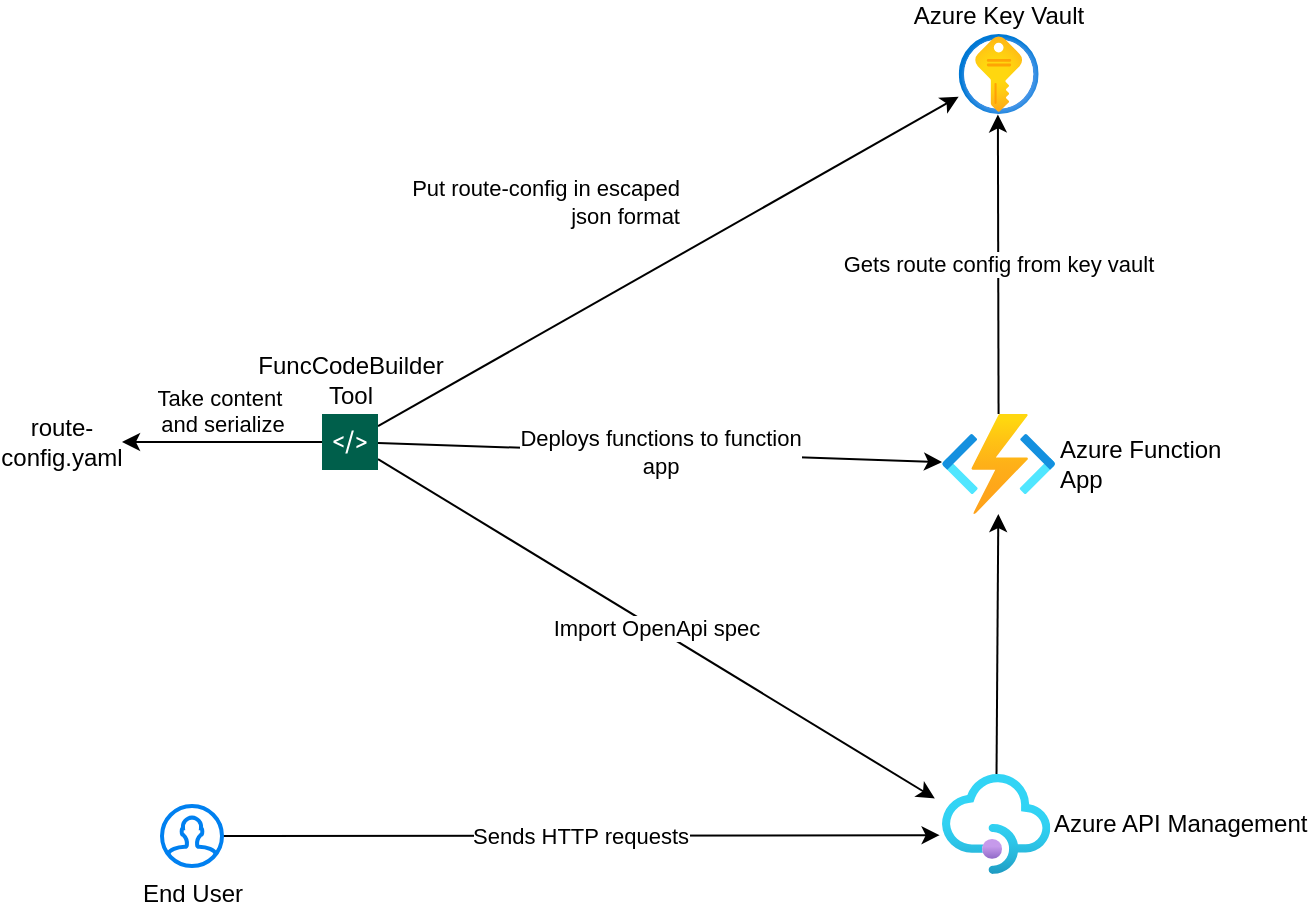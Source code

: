 <mxfile version="15.8.4" type="device"><diagram id="cBvqUXry7eQkjUFDf-XF" name="Page-1"><mxGraphModel dx="1038" dy="547" grid="1" gridSize="10" guides="1" tooltips="1" connect="1" arrows="1" fold="1" page="1" pageScale="1" pageWidth="850" pageHeight="1100" math="0" shadow="0"><root><mxCell id="0"/><mxCell id="1" parent="0"/><mxCell id="HWflMZ4aBFzKJfdXhTHT-3" value="Take content&amp;nbsp;&lt;br&gt;and serialize" style="rounded=0;orthogonalLoop=1;jettySize=auto;html=1;entryX=1;entryY=0.5;entryDx=0;entryDy=0;labelPosition=center;verticalLabelPosition=top;align=center;verticalAlign=bottom;" edge="1" parent="1" source="HWflMZ4aBFzKJfdXhTHT-1" target="HWflMZ4aBFzKJfdXhTHT-2"><mxGeometry relative="1" as="geometry"/></mxCell><mxCell id="HWflMZ4aBFzKJfdXhTHT-5" value="Put route-config in escaped&lt;br&gt;json format" style="edgeStyle=none;rounded=0;orthogonalLoop=1;jettySize=auto;html=1;labelPosition=left;verticalLabelPosition=middle;align=right;verticalAlign=middle;" edge="1" parent="1" source="HWflMZ4aBFzKJfdXhTHT-1" target="HWflMZ4aBFzKJfdXhTHT-4"><mxGeometry x="0.123" y="23" relative="1" as="geometry"><mxPoint as="offset"/></mxGeometry></mxCell><mxCell id="HWflMZ4aBFzKJfdXhTHT-8" value="Deploys functions to function&lt;br&gt;app" style="edgeStyle=none;rounded=0;orthogonalLoop=1;jettySize=auto;html=1;" edge="1" parent="1" source="HWflMZ4aBFzKJfdXhTHT-1" target="HWflMZ4aBFzKJfdXhTHT-6"><mxGeometry relative="1" as="geometry"/></mxCell><mxCell id="HWflMZ4aBFzKJfdXhTHT-11" value="Import OpenApi spec" style="edgeStyle=none;rounded=0;orthogonalLoop=1;jettySize=auto;html=1;entryX=-0.066;entryY=0.244;entryDx=0;entryDy=0;entryPerimeter=0;" edge="1" parent="1" source="HWflMZ4aBFzKJfdXhTHT-1" target="HWflMZ4aBFzKJfdXhTHT-10"><mxGeometry relative="1" as="geometry"/></mxCell><mxCell id="HWflMZ4aBFzKJfdXhTHT-1" value="FuncCodeBuilder&lt;br&gt;Tool" style="sketch=0;pointerEvents=1;shadow=0;dashed=0;html=1;strokeColor=none;fillColor=#005F4B;labelPosition=center;verticalLabelPosition=top;verticalAlign=bottom;align=center;outlineConnect=0;shape=mxgraph.veeam2.command_line;" vertex="1" parent="1"><mxGeometry x="270" y="239" width="28.0" height="28.0" as="geometry"/></mxCell><mxCell id="HWflMZ4aBFzKJfdXhTHT-2" value="route-config.yaml" style="text;html=1;strokeColor=none;fillColor=none;align=center;verticalAlign=middle;whiteSpace=wrap;rounded=0;" vertex="1" parent="1"><mxGeometry x="110" y="238" width="60" height="30" as="geometry"/></mxCell><mxCell id="HWflMZ4aBFzKJfdXhTHT-4" value="Azure Key Vault" style="aspect=fixed;html=1;points=[];align=center;image;fontSize=12;image=img/lib/azure2/security/Key_Vaults.svg;labelPosition=center;verticalLabelPosition=top;verticalAlign=bottom;" vertex="1" parent="1"><mxGeometry x="588.34" y="49" width="40" height="40" as="geometry"/></mxCell><mxCell id="HWflMZ4aBFzKJfdXhTHT-7" value="Gets route config from key vault" style="edgeStyle=none;rounded=0;orthogonalLoop=1;jettySize=auto;html=1;entryX=0.49;entryY=1.005;entryDx=0;entryDy=0;entryPerimeter=0;" edge="1" parent="1" source="HWflMZ4aBFzKJfdXhTHT-6" target="HWflMZ4aBFzKJfdXhTHT-4"><mxGeometry relative="1" as="geometry"/></mxCell><mxCell id="HWflMZ4aBFzKJfdXhTHT-6" value="Azure Function&lt;br&gt;App" style="aspect=fixed;html=1;points=[];align=left;image;fontSize=12;image=img/lib/azure2/compute/Function_Apps.svg;labelPosition=right;verticalLabelPosition=middle;verticalAlign=middle;" vertex="1" parent="1"><mxGeometry x="580" y="239" width="56.67" height="50" as="geometry"/></mxCell><mxCell id="HWflMZ4aBFzKJfdXhTHT-12" style="edgeStyle=none;rounded=0;orthogonalLoop=1;jettySize=auto;html=1;" edge="1" parent="1" source="HWflMZ4aBFzKJfdXhTHT-10" target="HWflMZ4aBFzKJfdXhTHT-6"><mxGeometry relative="1" as="geometry"/></mxCell><mxCell id="HWflMZ4aBFzKJfdXhTHT-10" value="Azure API Management" style="aspect=fixed;html=1;points=[];align=left;image;fontSize=12;image=img/lib/azure2/app_services/API_Management_Services.svg;labelPosition=right;verticalLabelPosition=middle;verticalAlign=middle;" vertex="1" parent="1"><mxGeometry x="580" y="419" width="54.17" height="50" as="geometry"/></mxCell><mxCell id="HWflMZ4aBFzKJfdXhTHT-14" value="Sends HTTP requests" style="edgeStyle=none;rounded=0;orthogonalLoop=1;jettySize=auto;html=1;entryX=-0.022;entryY=0.612;entryDx=0;entryDy=0;entryPerimeter=0;" edge="1" parent="1" source="HWflMZ4aBFzKJfdXhTHT-13" target="HWflMZ4aBFzKJfdXhTHT-10"><mxGeometry relative="1" as="geometry"/></mxCell><mxCell id="HWflMZ4aBFzKJfdXhTHT-13" value="End User" style="html=1;verticalLabelPosition=bottom;align=center;labelBackgroundColor=#ffffff;verticalAlign=top;strokeWidth=2;strokeColor=#0080F0;shadow=0;dashed=0;shape=mxgraph.ios7.icons.user;" vertex="1" parent="1"><mxGeometry x="190" y="435" width="30" height="30" as="geometry"/></mxCell></root></mxGraphModel></diagram></mxfile>